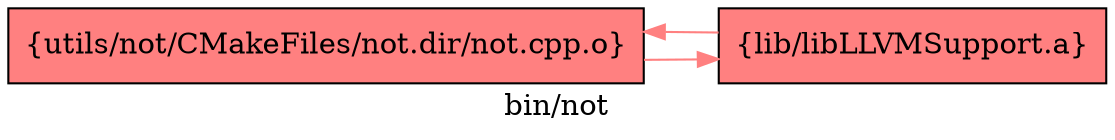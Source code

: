 digraph "bin/not" {
	label="bin/not";
	rankdir="LR"
	{ rank=same; Node0x55c83cee5358;  }

	Node0x55c83cee5358 [shape=record,shape=box,style=filled,fillcolor="1.000000 0.5 1",group=1,label="{utils/not/CMakeFiles/not.dir/not.cpp.o}"];
	Node0x55c83cee5358 -> Node0x55c83cee4638[color="1.000000 0.5 1"];
	Node0x55c83cee4638 [shape=record,shape=box,style=filled,fillcolor="1.000000 0.5 1",group=1,label="{lib/libLLVMSupport.a}"];
	Node0x55c83cee4638 -> Node0x55c83cee5358[color="1.000000 0.5 1"];
}
